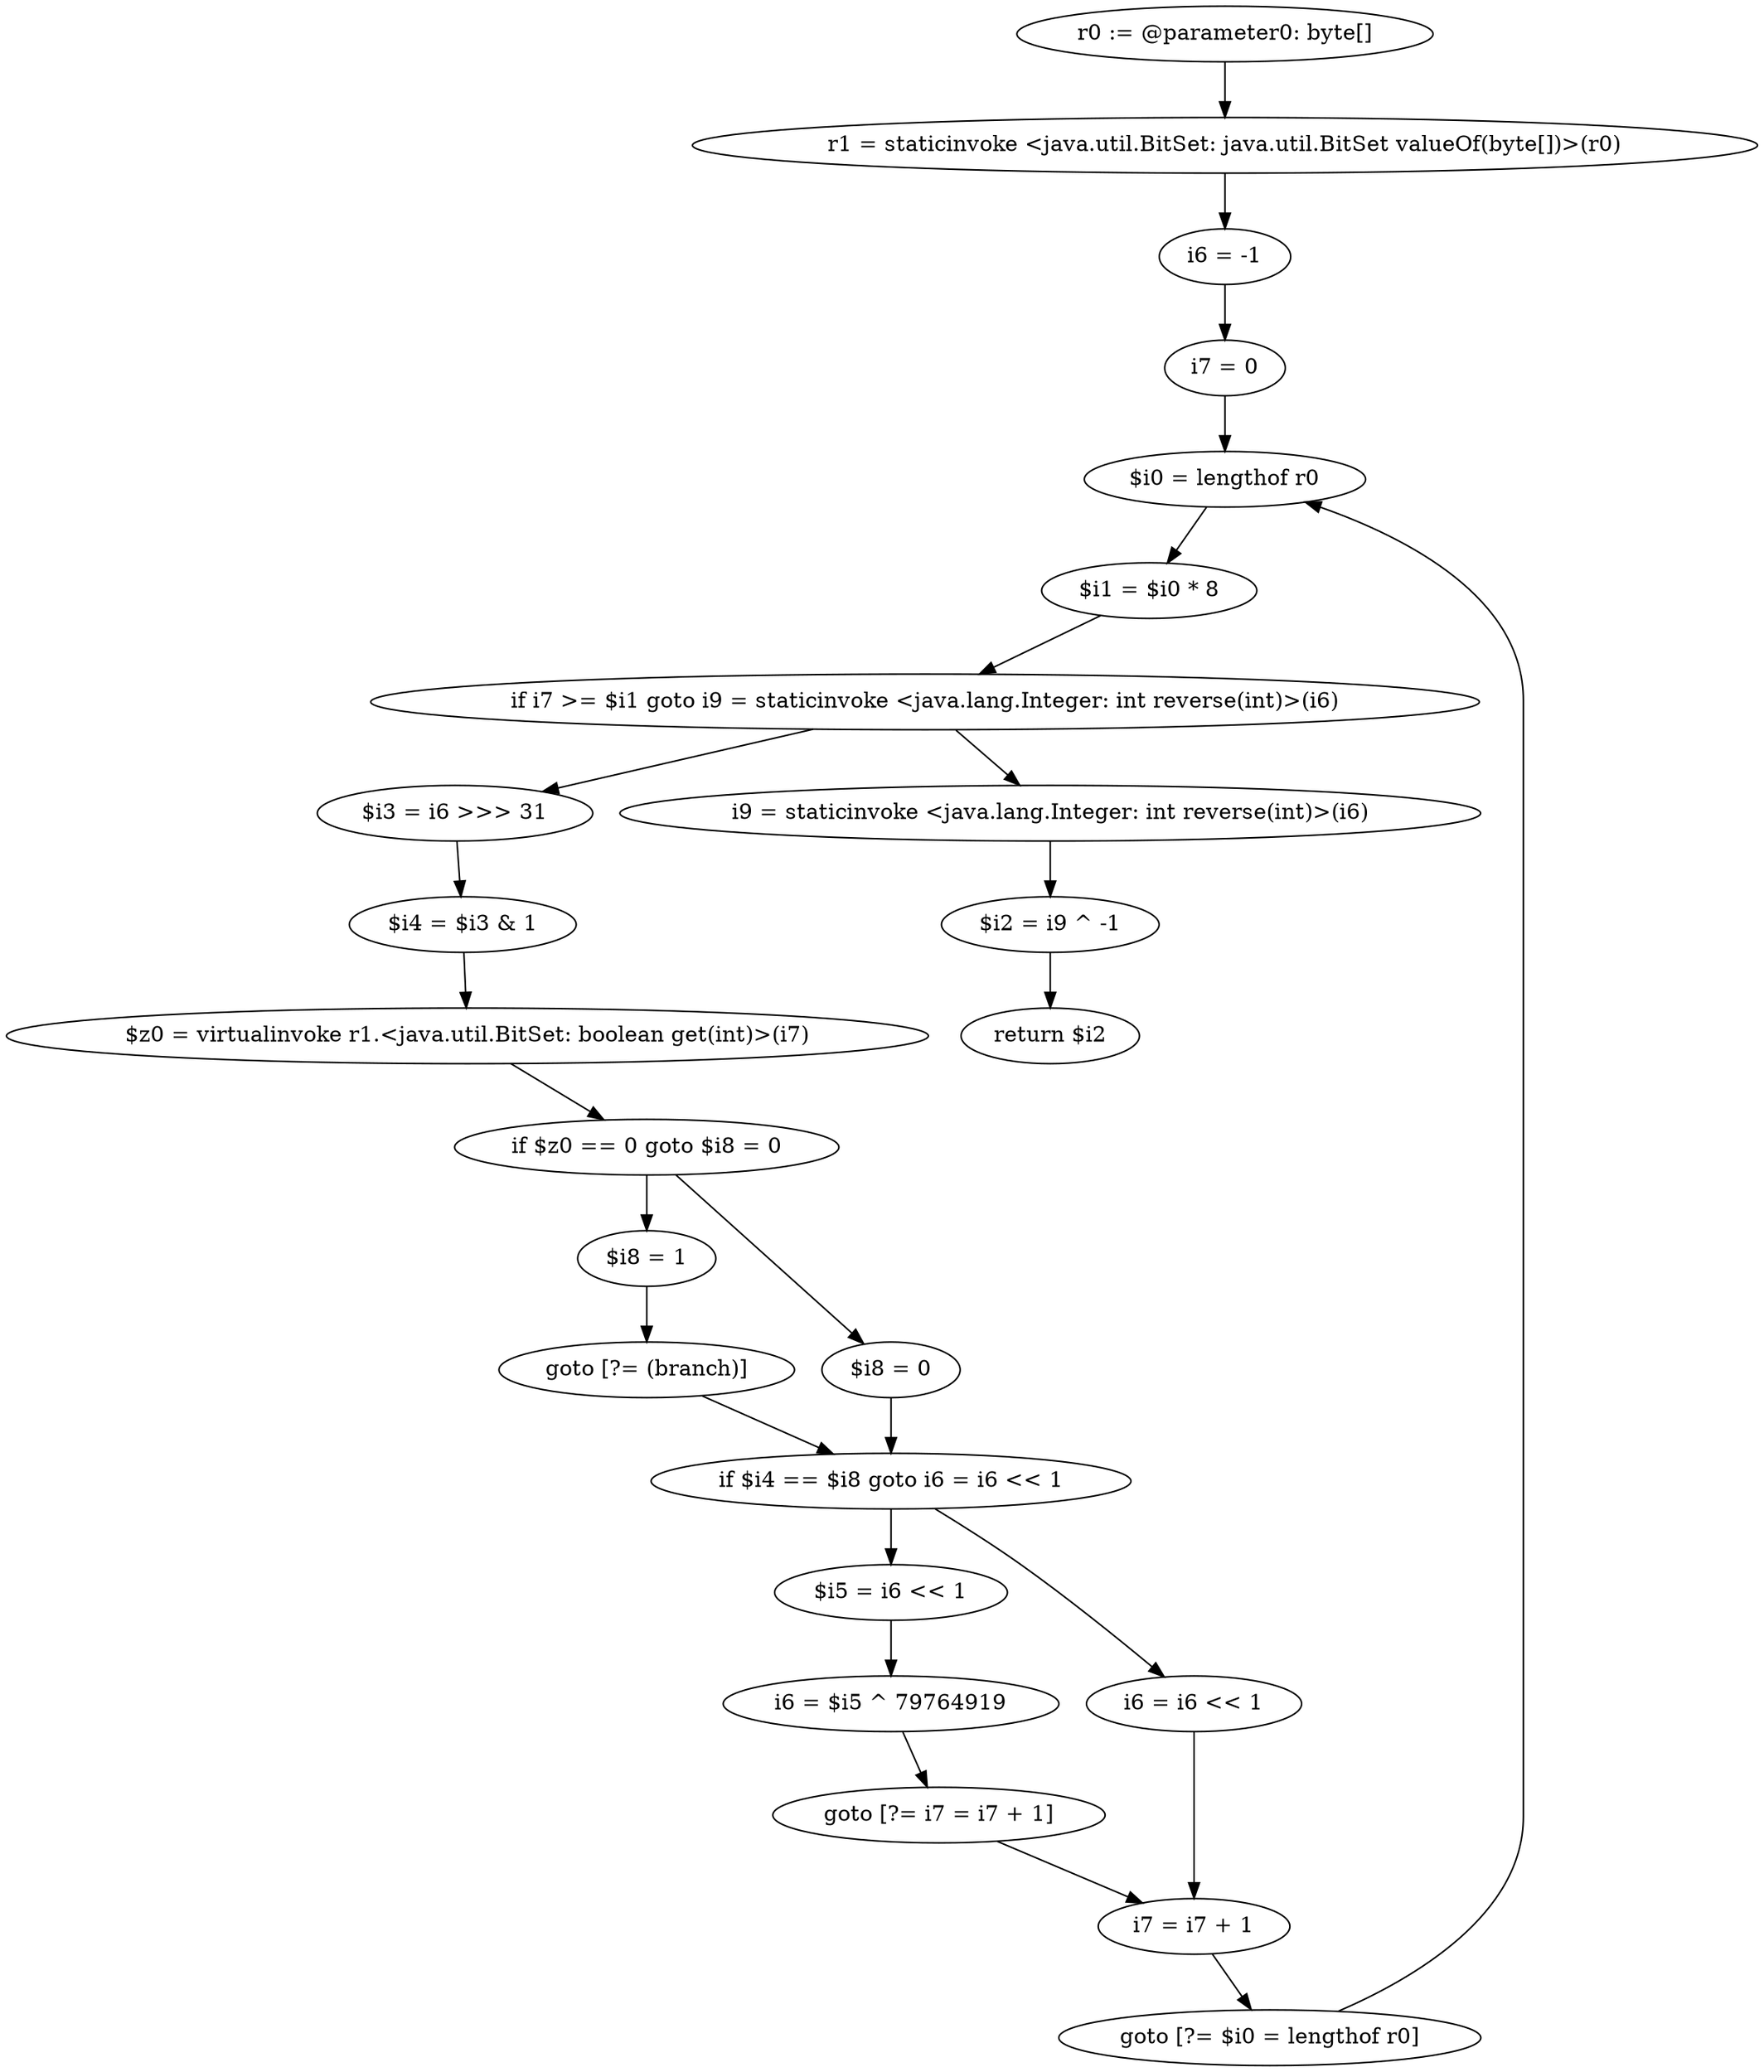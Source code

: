 digraph "unitGraph" {
    "r0 := @parameter0: byte[]"
    "r1 = staticinvoke <java.util.BitSet: java.util.BitSet valueOf(byte[])>(r0)"
    "i6 = -1"
    "i7 = 0"
    "$i0 = lengthof r0"
    "$i1 = $i0 * 8"
    "if i7 >= $i1 goto i9 = staticinvoke <java.lang.Integer: int reverse(int)>(i6)"
    "$i3 = i6 >>> 31"
    "$i4 = $i3 & 1"
    "$z0 = virtualinvoke r1.<java.util.BitSet: boolean get(int)>(i7)"
    "if $z0 == 0 goto $i8 = 0"
    "$i8 = 1"
    "goto [?= (branch)]"
    "$i8 = 0"
    "if $i4 == $i8 goto i6 = i6 << 1"
    "$i5 = i6 << 1"
    "i6 = $i5 ^ 79764919"
    "goto [?= i7 = i7 + 1]"
    "i6 = i6 << 1"
    "i7 = i7 + 1"
    "goto [?= $i0 = lengthof r0]"
    "i9 = staticinvoke <java.lang.Integer: int reverse(int)>(i6)"
    "$i2 = i9 ^ -1"
    "return $i2"
    "r0 := @parameter0: byte[]"->"r1 = staticinvoke <java.util.BitSet: java.util.BitSet valueOf(byte[])>(r0)";
    "r1 = staticinvoke <java.util.BitSet: java.util.BitSet valueOf(byte[])>(r0)"->"i6 = -1";
    "i6 = -1"->"i7 = 0";
    "i7 = 0"->"$i0 = lengthof r0";
    "$i0 = lengthof r0"->"$i1 = $i0 * 8";
    "$i1 = $i0 * 8"->"if i7 >= $i1 goto i9 = staticinvoke <java.lang.Integer: int reverse(int)>(i6)";
    "if i7 >= $i1 goto i9 = staticinvoke <java.lang.Integer: int reverse(int)>(i6)"->"$i3 = i6 >>> 31";
    "if i7 >= $i1 goto i9 = staticinvoke <java.lang.Integer: int reverse(int)>(i6)"->"i9 = staticinvoke <java.lang.Integer: int reverse(int)>(i6)";
    "$i3 = i6 >>> 31"->"$i4 = $i3 & 1";
    "$i4 = $i3 & 1"->"$z0 = virtualinvoke r1.<java.util.BitSet: boolean get(int)>(i7)";
    "$z0 = virtualinvoke r1.<java.util.BitSet: boolean get(int)>(i7)"->"if $z0 == 0 goto $i8 = 0";
    "if $z0 == 0 goto $i8 = 0"->"$i8 = 1";
    "if $z0 == 0 goto $i8 = 0"->"$i8 = 0";
    "$i8 = 1"->"goto [?= (branch)]";
    "goto [?= (branch)]"->"if $i4 == $i8 goto i6 = i6 << 1";
    "$i8 = 0"->"if $i4 == $i8 goto i6 = i6 << 1";
    "if $i4 == $i8 goto i6 = i6 << 1"->"$i5 = i6 << 1";
    "if $i4 == $i8 goto i6 = i6 << 1"->"i6 = i6 << 1";
    "$i5 = i6 << 1"->"i6 = $i5 ^ 79764919";
    "i6 = $i5 ^ 79764919"->"goto [?= i7 = i7 + 1]";
    "goto [?= i7 = i7 + 1]"->"i7 = i7 + 1";
    "i6 = i6 << 1"->"i7 = i7 + 1";
    "i7 = i7 + 1"->"goto [?= $i0 = lengthof r0]";
    "goto [?= $i0 = lengthof r0]"->"$i0 = lengthof r0";
    "i9 = staticinvoke <java.lang.Integer: int reverse(int)>(i6)"->"$i2 = i9 ^ -1";
    "$i2 = i9 ^ -1"->"return $i2";
}
